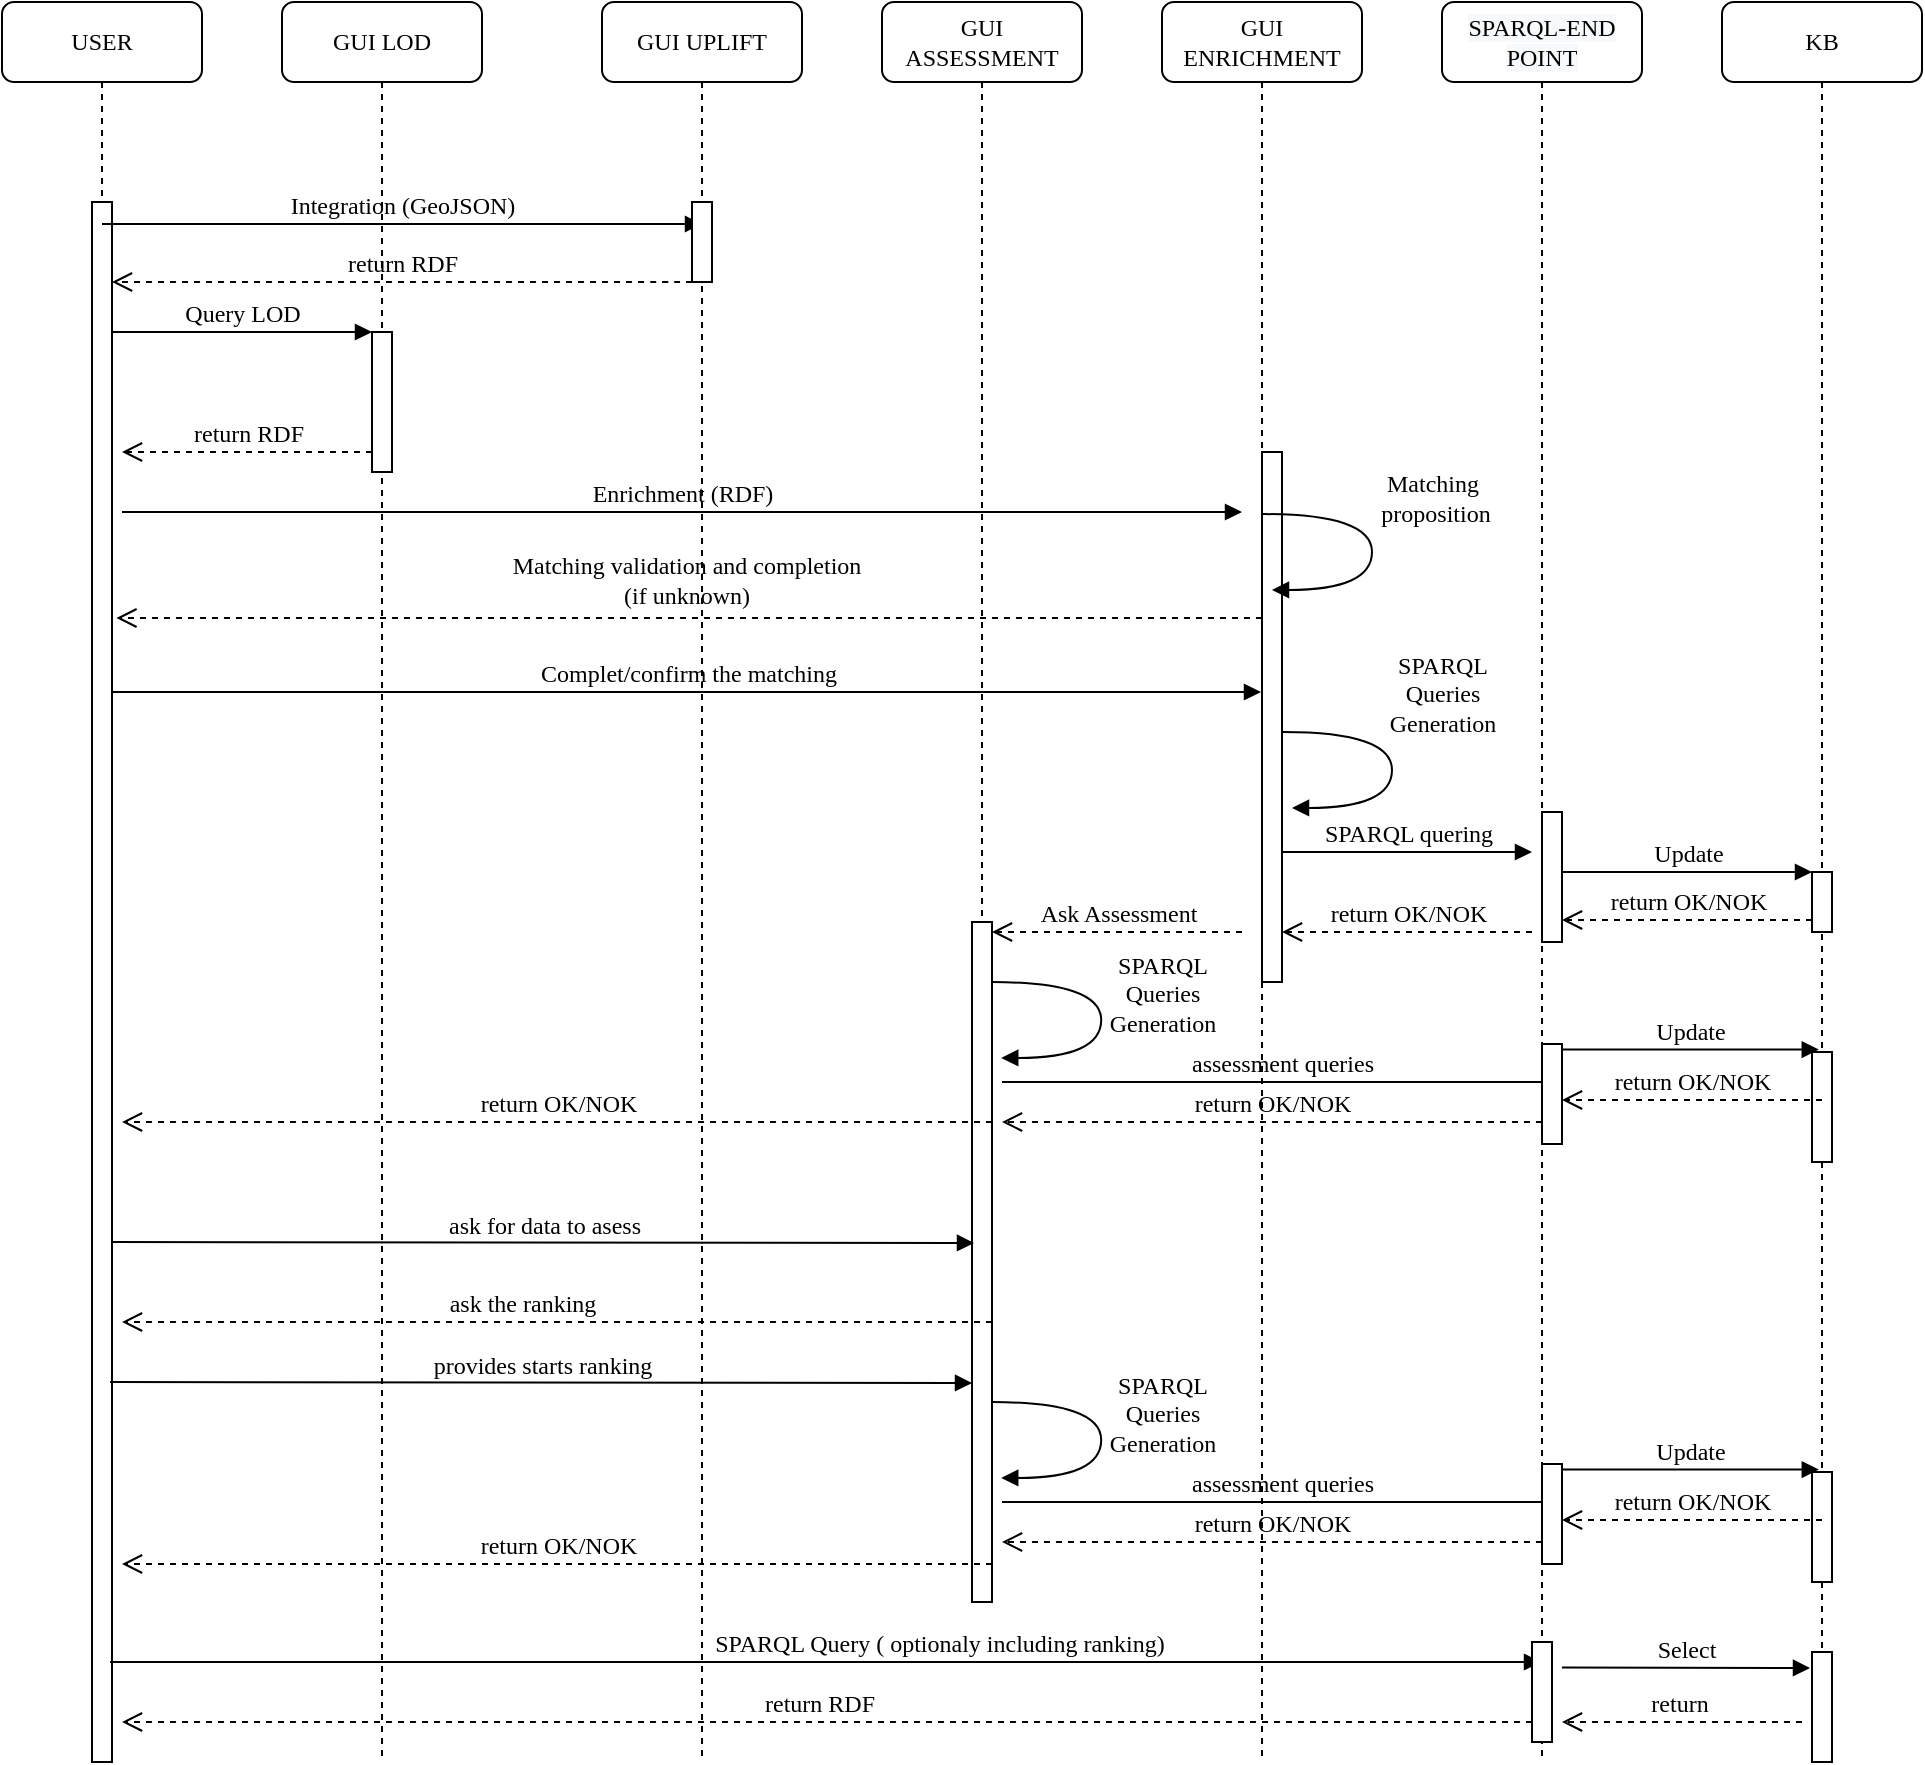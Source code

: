 <mxfile version="15.0.4" type="github">
  <diagram name="Page-1" id="13e1069c-82ec-6db2-03f1-153e76fe0fe0">
    <mxGraphModel dx="1038" dy="689" grid="1" gridSize="10" guides="1" tooltips="1" connect="1" arrows="1" fold="1" page="1" pageScale="1" pageWidth="1100" pageHeight="850" background="none" math="0" shadow="0">
      <root>
        <mxCell id="0" />
        <mxCell id="1" parent="0" />
        <mxCell id="7baba1c4bc27f4b0-2" value="GUI LOD" style="shape=umlLifeline;perimeter=lifelinePerimeter;whiteSpace=wrap;html=1;container=1;collapsible=0;recursiveResize=0;outlineConnect=0;rounded=1;shadow=0;comic=0;labelBackgroundColor=none;strokeWidth=1;fontFamily=Verdana;fontSize=12;align=center;" parent="1" vertex="1">
          <mxGeometry x="240" y="80" width="100" height="880" as="geometry" />
        </mxCell>
        <mxCell id="7baba1c4bc27f4b0-10" value="" style="html=1;points=[];perimeter=orthogonalPerimeter;rounded=0;shadow=0;comic=0;labelBackgroundColor=none;strokeWidth=1;fontFamily=Verdana;fontSize=12;align=center;" parent="7baba1c4bc27f4b0-2" vertex="1">
          <mxGeometry x="45" y="165" width="10" height="70" as="geometry" />
        </mxCell>
        <mxCell id="7baba1c4bc27f4b0-3" value="GUI UPLIFT" style="shape=umlLifeline;perimeter=lifelinePerimeter;whiteSpace=wrap;html=1;container=1;collapsible=0;recursiveResize=0;outlineConnect=0;rounded=1;shadow=0;comic=0;labelBackgroundColor=none;strokeWidth=1;fontFamily=Verdana;fontSize=12;align=center;" parent="1" vertex="1">
          <mxGeometry x="400" y="80" width="100" height="880" as="geometry" />
        </mxCell>
        <mxCell id="7baba1c4bc27f4b0-4" value="GUI&lt;br&gt;ASSESSMENT" style="shape=umlLifeline;perimeter=lifelinePerimeter;whiteSpace=wrap;html=1;container=1;collapsible=0;recursiveResize=0;outlineConnect=0;rounded=1;shadow=0;comic=0;labelBackgroundColor=none;strokeWidth=1;fontFamily=Verdana;fontSize=12;align=center;" parent="1" vertex="1">
          <mxGeometry x="540" y="80" width="100" height="640" as="geometry" />
        </mxCell>
        <mxCell id="7baba1c4bc27f4b0-5" value="&lt;span&gt;GUI ENRICHMENT&lt;/span&gt;" style="shape=umlLifeline;perimeter=lifelinePerimeter;whiteSpace=wrap;html=1;container=1;collapsible=0;recursiveResize=0;outlineConnect=0;rounded=1;shadow=0;comic=0;labelBackgroundColor=none;strokeWidth=1;fontFamily=Verdana;fontSize=12;align=center;" parent="1" vertex="1">
          <mxGeometry x="680" y="80" width="100" height="880" as="geometry" />
        </mxCell>
        <mxCell id="7baba1c4bc27f4b0-6" value="&lt;span style=&quot;color: rgb(0 , 0 , 0) ; font-family: &amp;#34;verdana&amp;#34; ; font-size: 12px ; font-style: normal ; font-weight: 400 ; letter-spacing: normal ; text-align: center ; text-indent: 0px ; text-transform: none ; word-spacing: 0px ; background-color: rgb(248 , 249 , 250) ; display: inline ; float: none&quot;&gt;SPARQL-END POINT&lt;/span&gt;" style="shape=umlLifeline;perimeter=lifelinePerimeter;whiteSpace=wrap;html=1;container=1;collapsible=0;recursiveResize=0;outlineConnect=0;rounded=1;shadow=0;comic=0;labelBackgroundColor=none;strokeWidth=1;fontFamily=Verdana;fontSize=12;align=center;" parent="1" vertex="1">
          <mxGeometry x="820" y="80" width="100" height="880" as="geometry" />
        </mxCell>
        <mxCell id="7baba1c4bc27f4b0-7" value="KB" style="shape=umlLifeline;perimeter=lifelinePerimeter;whiteSpace=wrap;html=1;container=1;collapsible=0;recursiveResize=0;outlineConnect=0;rounded=1;shadow=0;comic=0;labelBackgroundColor=none;strokeWidth=1;fontFamily=Verdana;fontSize=12;align=center;" parent="1" vertex="1">
          <mxGeometry x="960" y="80" width="100" height="880" as="geometry" />
        </mxCell>
        <mxCell id="7baba1c4bc27f4b0-8" value="USER" style="shape=umlLifeline;perimeter=lifelinePerimeter;whiteSpace=wrap;html=1;container=1;collapsible=0;recursiveResize=0;outlineConnect=0;rounded=1;shadow=0;comic=0;labelBackgroundColor=none;strokeWidth=1;fontFamily=Verdana;fontSize=12;align=center;" parent="1" vertex="1">
          <mxGeometry x="100" y="80" width="100" height="880" as="geometry" />
        </mxCell>
        <mxCell id="7baba1c4bc27f4b0-9" value="" style="html=1;points=[];perimeter=orthogonalPerimeter;rounded=0;shadow=0;comic=0;labelBackgroundColor=none;strokeWidth=1;fontFamily=Verdana;fontSize=12;align=center;" parent="7baba1c4bc27f4b0-8" vertex="1">
          <mxGeometry x="45" y="100" width="10" height="780" as="geometry" />
        </mxCell>
        <mxCell id="7baba1c4bc27f4b0-21" value="Matching validation and completion &lt;br&gt;(if unknown)" style="html=1;verticalAlign=bottom;endArrow=open;dashed=1;endSize=8;labelBackgroundColor=none;fontFamily=Verdana;fontSize=12;edgeStyle=elbowEdgeStyle;elbow=vertical;entryX=1.22;entryY=0.393;entryDx=0;entryDy=0;entryPerimeter=0;" parent="1" edge="1">
          <mxGeometry x="0.005" y="-2" relative="1" as="geometry">
            <mxPoint x="157.2" y="387.92" as="targetPoint" />
            <Array as="points">
              <mxPoint x="370" y="388" />
              <mxPoint x="240" y="388" />
              <mxPoint x="330" y="390" />
              <mxPoint x="340" y="375" />
              <mxPoint x="430" y="354" />
              <mxPoint x="700" y="295" />
            </Array>
            <mxPoint x="730" y="388" as="sourcePoint" />
            <mxPoint as="offset" />
          </mxGeometry>
        </mxCell>
        <mxCell id="7baba1c4bc27f4b0-25" value="" style="html=1;points=[];perimeter=orthogonalPerimeter;rounded=0;shadow=0;comic=0;labelBackgroundColor=none;strokeColor=#000000;strokeWidth=1;fillColor=#FFFFFF;fontFamily=Verdana;fontSize=12;fontColor=#000000;align=center;" parent="1" vertex="1">
          <mxGeometry x="1005" y="515" width="10" height="30" as="geometry" />
        </mxCell>
        <mxCell id="7baba1c4bc27f4b0-26" value="Update" style="html=1;verticalAlign=bottom;endArrow=block;entryX=0;entryY=0;labelBackgroundColor=none;fontFamily=Verdana;fontSize=12;" parent="1" source="7baba1c4bc27f4b0-22" target="7baba1c4bc27f4b0-25" edge="1">
          <mxGeometry relative="1" as="geometry">
            <mxPoint x="930" y="395" as="sourcePoint" />
          </mxGeometry>
        </mxCell>
        <mxCell id="7baba1c4bc27f4b0-30" value="return RDF" style="html=1;verticalAlign=bottom;endArrow=open;dashed=1;endSize=8;labelBackgroundColor=none;fontFamily=Verdana;fontSize=12;edgeStyle=elbowEdgeStyle;elbow=vertical;" parent="1" source="Sm2UaVznvo7fTfyKcksD-13" edge="1">
          <mxGeometry relative="1" as="geometry">
            <mxPoint x="155" y="220" as="targetPoint" />
            <Array as="points">
              <mxPoint x="430" y="220" />
            </Array>
            <mxPoint x="870" y="220" as="sourcePoint" />
          </mxGeometry>
        </mxCell>
        <mxCell id="7baba1c4bc27f4b0-11" value="Query LOD" style="html=1;verticalAlign=bottom;endArrow=block;entryX=0;entryY=0;labelBackgroundColor=none;fontFamily=Verdana;fontSize=12;edgeStyle=elbowEdgeStyle;elbow=vertical;" parent="1" target="7baba1c4bc27f4b0-10" edge="1">
          <mxGeometry relative="1" as="geometry">
            <mxPoint x="155" y="245" as="sourcePoint" />
          </mxGeometry>
        </mxCell>
        <mxCell id="Sm2UaVznvo7fTfyKcksD-2" value="return RDF" style="html=1;verticalAlign=bottom;endArrow=open;dashed=1;endSize=8;labelBackgroundColor=none;fontFamily=Verdana;fontSize=12;edgeStyle=elbowEdgeStyle;elbow=vertical;" edge="1" parent="1" source="7baba1c4bc27f4b0-10">
          <mxGeometry relative="1" as="geometry">
            <mxPoint x="160" y="305" as="targetPoint" />
            <Array as="points">
              <mxPoint x="210" y="305" />
              <mxPoint x="280" y="360" />
            </Array>
            <mxPoint x="735" y="335" as="sourcePoint" />
          </mxGeometry>
        </mxCell>
        <mxCell id="Sm2UaVznvo7fTfyKcksD-3" value="Enrichment (RDF)" style="html=1;verticalAlign=bottom;endArrow=block;labelBackgroundColor=none;fontFamily=Verdana;fontSize=12;edgeStyle=elbowEdgeStyle;elbow=vertical;" edge="1" parent="1">
          <mxGeometry relative="1" as="geometry">
            <mxPoint x="160" y="335" as="sourcePoint" />
            <mxPoint x="720" y="335" as="targetPoint" />
          </mxGeometry>
        </mxCell>
        <mxCell id="Sm2UaVznvo7fTfyKcksD-10" value="Complet/confirm the matching" style="html=1;verticalAlign=bottom;endArrow=block;labelBackgroundColor=none;fontFamily=Verdana;fontSize=12;" edge="1" parent="1">
          <mxGeometry relative="1" as="geometry">
            <mxPoint x="155" y="425" as="sourcePoint" />
            <mxPoint x="729.5" y="425" as="targetPoint" />
          </mxGeometry>
        </mxCell>
        <mxCell id="7baba1c4bc27f4b0-13" value="" style="html=1;points=[];perimeter=orthogonalPerimeter;rounded=0;shadow=0;comic=0;labelBackgroundColor=none;strokeWidth=1;fontFamily=Verdana;fontSize=12;align=center;" parent="1" vertex="1">
          <mxGeometry x="730" y="305" width="10" height="265" as="geometry" />
        </mxCell>
        <mxCell id="7baba1c4bc27f4b0-22" value="" style="html=1;points=[];perimeter=orthogonalPerimeter;rounded=0;shadow=0;comic=0;labelBackgroundColor=none;strokeWidth=1;fontFamily=Verdana;fontSize=12;align=center;" parent="1" vertex="1">
          <mxGeometry x="870" y="485" width="10" height="65" as="geometry" />
        </mxCell>
        <mxCell id="7baba1c4bc27f4b0-23" value="SPARQL quering" style="html=1;verticalAlign=bottom;endArrow=block;labelBackgroundColor=none;fontFamily=Verdana;fontSize=12;" parent="1" source="7baba1c4bc27f4b0-13" edge="1">
          <mxGeometry relative="1" as="geometry">
            <mxPoint x="795" y="465" as="sourcePoint" />
            <mxPoint x="865" y="505" as="targetPoint" />
            <Array as="points">
              <mxPoint x="795" y="505" />
            </Array>
          </mxGeometry>
        </mxCell>
        <mxCell id="Sm2UaVznvo7fTfyKcksD-7" value="Matching&lt;br&gt;&amp;nbsp;proposition" style="html=1;verticalAlign=bottom;endArrow=block;labelBackgroundColor=none;fontFamily=Verdana;fontSize=12;elbow=vertical;edgeStyle=orthogonalEdgeStyle;curved=1;entryX=1;entryY=0.286;entryPerimeter=0;exitX=1.038;exitY=0.345;exitPerimeter=0;" edge="1" parent="1">
          <mxGeometry x="-0.108" y="30" relative="1" as="geometry">
            <mxPoint x="730.38" y="336.04" as="sourcePoint" />
            <mxPoint x="735" y="373.96" as="targetPoint" />
            <Array as="points">
              <mxPoint x="785" y="335.94" />
              <mxPoint x="785" y="373.94" />
            </Array>
            <mxPoint as="offset" />
          </mxGeometry>
        </mxCell>
        <mxCell id="Sm2UaVznvo7fTfyKcksD-11" value="SPARQL&lt;br&gt;Queries&lt;br&gt;Generation" style="html=1;verticalAlign=bottom;endArrow=block;labelBackgroundColor=none;fontFamily=Verdana;fontSize=12;elbow=vertical;edgeStyle=orthogonalEdgeStyle;curved=1;entryX=1;entryY=0.286;entryPerimeter=0;exitX=1.038;exitY=0.345;exitPerimeter=0;" edge="1" parent="1">
          <mxGeometry x="-0.164" y="25" relative="1" as="geometry">
            <mxPoint x="740.38" y="445.04" as="sourcePoint" />
            <mxPoint x="745" y="482.96" as="targetPoint" />
            <Array as="points">
              <mxPoint x="795" y="444.94" />
              <mxPoint x="795" y="482.94" />
            </Array>
            <mxPoint as="offset" />
          </mxGeometry>
        </mxCell>
        <mxCell id="Sm2UaVznvo7fTfyKcksD-12" value="Integration (GeoJSON)" style="html=1;verticalAlign=bottom;endArrow=block;labelBackgroundColor=none;fontFamily=Verdana;fontSize=12;edgeStyle=elbowEdgeStyle;elbow=vertical;" edge="1" parent="1">
          <mxGeometry relative="1" as="geometry">
            <mxPoint x="150" y="191" as="sourcePoint" />
            <mxPoint x="450" y="191" as="targetPoint" />
          </mxGeometry>
        </mxCell>
        <mxCell id="Sm2UaVznvo7fTfyKcksD-13" value="" style="html=1;points=[];perimeter=orthogonalPerimeter;rounded=0;shadow=0;comic=0;labelBackgroundColor=none;strokeWidth=1;fontFamily=Verdana;fontSize=12;align=center;" vertex="1" parent="1">
          <mxGeometry x="445" y="180" width="10" height="40" as="geometry" />
        </mxCell>
        <mxCell id="Sm2UaVznvo7fTfyKcksD-17" value="" style="html=1;points=[];perimeter=orthogonalPerimeter;rounded=0;shadow=0;comic=0;labelBackgroundColor=none;strokeWidth=1;fontFamily=Verdana;fontSize=12;align=center;" vertex="1" parent="1">
          <mxGeometry x="585" y="540" width="10" height="340" as="geometry" />
        </mxCell>
        <mxCell id="Sm2UaVznvo7fTfyKcksD-18" value="Ask Assessment" style="html=1;verticalAlign=bottom;endArrow=open;dashed=1;endSize=8;labelBackgroundColor=none;fontFamily=Verdana;fontSize=12;edgeStyle=elbowEdgeStyle;elbow=vertical;" edge="1" parent="1">
          <mxGeometry relative="1" as="geometry">
            <mxPoint x="595" y="545" as="targetPoint" />
            <Array as="points">
              <mxPoint x="645" y="545" />
              <mxPoint x="715" y="600" />
            </Array>
            <mxPoint x="720" y="545" as="sourcePoint" />
          </mxGeometry>
        </mxCell>
        <mxCell id="Sm2UaVznvo7fTfyKcksD-19" value="return OK/NOK" style="html=1;verticalAlign=bottom;endArrow=open;dashed=1;endSize=8;labelBackgroundColor=none;fontFamily=Verdana;fontSize=12;edgeStyle=elbowEdgeStyle;elbow=vertical;" edge="1" parent="1">
          <mxGeometry relative="1" as="geometry">
            <mxPoint x="880" y="539" as="targetPoint" />
            <Array as="points">
              <mxPoint x="930" y="539" />
              <mxPoint x="1000" y="594" />
            </Array>
            <mxPoint x="1005" y="539" as="sourcePoint" />
          </mxGeometry>
        </mxCell>
        <mxCell id="Sm2UaVznvo7fTfyKcksD-20" value="return OK/NOK" style="html=1;verticalAlign=bottom;endArrow=open;dashed=1;endSize=8;labelBackgroundColor=none;fontFamily=Verdana;fontSize=12;edgeStyle=elbowEdgeStyle;elbow=vertical;" edge="1" parent="1">
          <mxGeometry relative="1" as="geometry">
            <mxPoint x="740" y="545" as="targetPoint" />
            <Array as="points">
              <mxPoint x="790" y="545" />
              <mxPoint x="860" y="600" />
            </Array>
            <mxPoint x="865" y="545" as="sourcePoint" />
          </mxGeometry>
        </mxCell>
        <mxCell id="Sm2UaVznvo7fTfyKcksD-21" value="SPARQL&lt;br&gt;Queries&lt;br&gt;Generation" style="html=1;verticalAlign=bottom;endArrow=block;labelBackgroundColor=none;fontFamily=Verdana;fontSize=12;elbow=vertical;edgeStyle=orthogonalEdgeStyle;curved=1;entryX=1;entryY=0.286;entryPerimeter=0;exitX=1.038;exitY=0.345;exitPerimeter=0;" edge="1" parent="1">
          <mxGeometry x="0.187" y="30" relative="1" as="geometry">
            <mxPoint x="595.0" y="570.04" as="sourcePoint" />
            <mxPoint x="599.62" y="607.96" as="targetPoint" />
            <Array as="points">
              <mxPoint x="649.62" y="569.94" />
              <mxPoint x="649.62" y="607.94" />
            </Array>
            <mxPoint as="offset" />
          </mxGeometry>
        </mxCell>
        <mxCell id="Sm2UaVznvo7fTfyKcksD-22" value="assessment queries" style="html=1;verticalAlign=bottom;endArrow=block;labelBackgroundColor=none;fontFamily=Verdana;fontSize=12;" edge="1" parent="1">
          <mxGeometry relative="1" as="geometry">
            <mxPoint x="600" y="620" as="sourcePoint" />
            <mxPoint x="880" y="620" as="targetPoint" />
          </mxGeometry>
        </mxCell>
        <mxCell id="Sm2UaVznvo7fTfyKcksD-24" value="" style="html=1;points=[];perimeter=orthogonalPerimeter;rounded=0;shadow=0;comic=0;labelBackgroundColor=none;strokeColor=#000000;strokeWidth=1;fillColor=#FFFFFF;fontFamily=Verdana;fontSize=12;fontColor=#000000;align=center;" vertex="1" parent="1">
          <mxGeometry x="1005" y="605" width="10" height="55" as="geometry" />
        </mxCell>
        <mxCell id="Sm2UaVznvo7fTfyKcksD-25" value="Update" style="html=1;verticalAlign=bottom;endArrow=block;entryX=0.34;entryY=-0.022;labelBackgroundColor=none;fontFamily=Verdana;fontSize=12;entryDx=0;entryDy=0;entryPerimeter=0;" edge="1" parent="1" source="Sm2UaVznvo7fTfyKcksD-26" target="Sm2UaVznvo7fTfyKcksD-24">
          <mxGeometry relative="1" as="geometry">
            <mxPoint x="930" y="485" as="sourcePoint" />
          </mxGeometry>
        </mxCell>
        <mxCell id="Sm2UaVznvo7fTfyKcksD-26" value="" style="html=1;points=[];perimeter=orthogonalPerimeter;rounded=0;shadow=0;comic=0;labelBackgroundColor=none;strokeWidth=1;fontFamily=Verdana;fontSize=12;align=center;" vertex="1" parent="1">
          <mxGeometry x="870" y="601" width="10" height="50" as="geometry" />
        </mxCell>
        <mxCell id="Sm2UaVznvo7fTfyKcksD-27" value="return OK/NOK" style="html=1;verticalAlign=bottom;endArrow=open;dashed=1;endSize=8;labelBackgroundColor=none;fontFamily=Verdana;fontSize=12;edgeStyle=elbowEdgeStyle;elbow=vertical;" edge="1" parent="1">
          <mxGeometry relative="1" as="geometry">
            <mxPoint x="880" y="629" as="targetPoint" />
            <Array as="points">
              <mxPoint x="930" y="629" />
              <mxPoint x="1000" y="684" />
            </Array>
            <mxPoint x="1010" y="629" as="sourcePoint" />
          </mxGeometry>
        </mxCell>
        <mxCell id="Sm2UaVznvo7fTfyKcksD-28" value="return OK/NOK" style="html=1;verticalAlign=bottom;endArrow=open;dashed=1;endSize=8;labelBackgroundColor=none;fontFamily=Verdana;fontSize=12;edgeStyle=elbowEdgeStyle;elbow=vertical;" edge="1" parent="1">
          <mxGeometry relative="1" as="geometry">
            <mxPoint x="600" y="640" as="targetPoint" />
            <Array as="points">
              <mxPoint x="790" y="640" />
              <mxPoint x="860" y="695" />
            </Array>
            <mxPoint x="870" y="640" as="sourcePoint" />
          </mxGeometry>
        </mxCell>
        <mxCell id="Sm2UaVznvo7fTfyKcksD-29" value="return OK/NOK" style="html=1;verticalAlign=bottom;endArrow=open;dashed=1;endSize=8;labelBackgroundColor=none;fontFamily=Verdana;fontSize=12;edgeStyle=elbowEdgeStyle;elbow=vertical;" edge="1" parent="1">
          <mxGeometry relative="1" as="geometry">
            <mxPoint x="160" y="640" as="targetPoint" />
            <Array as="points">
              <mxPoint x="515" y="640" />
              <mxPoint x="585" y="695" />
            </Array>
            <mxPoint x="595" y="640" as="sourcePoint" />
          </mxGeometry>
        </mxCell>
        <mxCell id="Sm2UaVznvo7fTfyKcksD-31" value="ask for data to asess" style="html=1;verticalAlign=bottom;endArrow=block;labelBackgroundColor=none;fontFamily=Verdana;fontSize=12;edgeStyle=elbowEdgeStyle;elbow=vertical;entryX=0.1;entryY=0.474;entryDx=0;entryDy=0;entryPerimeter=0;" edge="1" parent="1" target="Sm2UaVznvo7fTfyKcksD-17">
          <mxGeometry relative="1" as="geometry">
            <mxPoint x="155" y="700" as="sourcePoint" />
            <mxPoint x="455" y="700" as="targetPoint" />
          </mxGeometry>
        </mxCell>
        <mxCell id="Sm2UaVznvo7fTfyKcksD-40" value="ask the ranking" style="html=1;verticalAlign=bottom;endArrow=open;dashed=1;endSize=8;labelBackgroundColor=none;fontFamily=Verdana;fontSize=12;edgeStyle=elbowEdgeStyle;elbow=vertical;" edge="1" parent="1">
          <mxGeometry x="0.081" relative="1" as="geometry">
            <mxPoint x="160" y="740" as="targetPoint" />
            <Array as="points">
              <mxPoint x="515" y="740" />
              <mxPoint x="585" y="795" />
            </Array>
            <mxPoint x="595" y="740" as="sourcePoint" />
            <mxPoint as="offset" />
          </mxGeometry>
        </mxCell>
        <mxCell id="Sm2UaVznvo7fTfyKcksD-41" value="provides starts ranking" style="html=1;verticalAlign=bottom;endArrow=block;labelBackgroundColor=none;fontFamily=Verdana;fontSize=12;edgeStyle=elbowEdgeStyle;elbow=vertical;entryX=0.1;entryY=0.474;entryDx=0;entryDy=0;entryPerimeter=0;" edge="1" parent="1">
          <mxGeometry relative="1" as="geometry">
            <mxPoint x="154" y="770" as="sourcePoint" />
            <mxPoint x="585" y="771.16" as="targetPoint" />
          </mxGeometry>
        </mxCell>
        <mxCell id="Sm2UaVznvo7fTfyKcksD-43" value="SPARQL&lt;br&gt;Queries&lt;br&gt;Generation" style="html=1;verticalAlign=bottom;endArrow=block;labelBackgroundColor=none;fontFamily=Verdana;fontSize=12;elbow=vertical;edgeStyle=orthogonalEdgeStyle;curved=1;entryX=1;entryY=0.286;entryPerimeter=0;exitX=1.038;exitY=0.345;exitPerimeter=0;" edge="1" parent="1">
          <mxGeometry x="0.187" y="30" relative="1" as="geometry">
            <mxPoint x="595" y="780.04" as="sourcePoint" />
            <mxPoint x="599.62" y="817.96" as="targetPoint" />
            <Array as="points">
              <mxPoint x="649.62" y="779.94" />
              <mxPoint x="649.62" y="817.94" />
            </Array>
            <mxPoint as="offset" />
          </mxGeometry>
        </mxCell>
        <mxCell id="Sm2UaVznvo7fTfyKcksD-44" value="assessment queries" style="html=1;verticalAlign=bottom;endArrow=block;labelBackgroundColor=none;fontFamily=Verdana;fontSize=12;" edge="1" parent="1">
          <mxGeometry relative="1" as="geometry">
            <mxPoint x="600" y="830" as="sourcePoint" />
            <mxPoint x="880" y="830" as="targetPoint" />
          </mxGeometry>
        </mxCell>
        <mxCell id="Sm2UaVznvo7fTfyKcksD-45" value="" style="html=1;points=[];perimeter=orthogonalPerimeter;rounded=0;shadow=0;comic=0;labelBackgroundColor=none;strokeColor=#000000;strokeWidth=1;fillColor=#FFFFFF;fontFamily=Verdana;fontSize=12;fontColor=#000000;align=center;" vertex="1" parent="1">
          <mxGeometry x="1005" y="815" width="10" height="55" as="geometry" />
        </mxCell>
        <mxCell id="Sm2UaVznvo7fTfyKcksD-46" value="Update" style="html=1;verticalAlign=bottom;endArrow=block;entryX=0.34;entryY=-0.022;labelBackgroundColor=none;fontFamily=Verdana;fontSize=12;entryDx=0;entryDy=0;entryPerimeter=0;" edge="1" parent="1" source="Sm2UaVznvo7fTfyKcksD-47" target="Sm2UaVznvo7fTfyKcksD-45">
          <mxGeometry relative="1" as="geometry">
            <mxPoint x="930" y="695" as="sourcePoint" />
          </mxGeometry>
        </mxCell>
        <mxCell id="Sm2UaVznvo7fTfyKcksD-47" value="" style="html=1;points=[];perimeter=orthogonalPerimeter;rounded=0;shadow=0;comic=0;labelBackgroundColor=none;strokeWidth=1;fontFamily=Verdana;fontSize=12;align=center;" vertex="1" parent="1">
          <mxGeometry x="870" y="811" width="10" height="50" as="geometry" />
        </mxCell>
        <mxCell id="Sm2UaVznvo7fTfyKcksD-48" value="return OK/NOK" style="html=1;verticalAlign=bottom;endArrow=open;dashed=1;endSize=8;labelBackgroundColor=none;fontFamily=Verdana;fontSize=12;edgeStyle=elbowEdgeStyle;elbow=vertical;" edge="1" parent="1">
          <mxGeometry relative="1" as="geometry">
            <mxPoint x="880" y="839" as="targetPoint" />
            <Array as="points">
              <mxPoint x="930" y="839" />
              <mxPoint x="1000" y="894" />
            </Array>
            <mxPoint x="1010" y="839" as="sourcePoint" />
          </mxGeometry>
        </mxCell>
        <mxCell id="Sm2UaVznvo7fTfyKcksD-49" value="return OK/NOK" style="html=1;verticalAlign=bottom;endArrow=open;dashed=1;endSize=8;labelBackgroundColor=none;fontFamily=Verdana;fontSize=12;edgeStyle=elbowEdgeStyle;elbow=vertical;" edge="1" parent="1">
          <mxGeometry relative="1" as="geometry">
            <mxPoint x="600" y="850" as="targetPoint" />
            <Array as="points">
              <mxPoint x="790" y="850" />
              <mxPoint x="860" y="905" />
            </Array>
            <mxPoint x="870" y="850" as="sourcePoint" />
          </mxGeometry>
        </mxCell>
        <mxCell id="Sm2UaVznvo7fTfyKcksD-50" value="return OK/NOK" style="html=1;verticalAlign=bottom;endArrow=open;dashed=1;endSize=8;labelBackgroundColor=none;fontFamily=Verdana;fontSize=12;edgeStyle=elbowEdgeStyle;elbow=vertical;" edge="1" parent="1">
          <mxGeometry relative="1" as="geometry">
            <mxPoint x="160" y="861" as="targetPoint" />
            <Array as="points">
              <mxPoint x="515" y="861" />
              <mxPoint x="585" y="916" />
            </Array>
            <mxPoint x="595" y="861" as="sourcePoint" />
          </mxGeometry>
        </mxCell>
        <mxCell id="Sm2UaVznvo7fTfyKcksD-51" value="SPARQL Query ( optionaly including ranking)&amp;nbsp;" style="html=1;verticalAlign=bottom;endArrow=block;labelBackgroundColor=none;fontFamily=Verdana;fontSize=12;edgeStyle=elbowEdgeStyle;elbow=vertical;" edge="1" parent="1" target="7baba1c4bc27f4b0-6">
          <mxGeometry x="0.163" relative="1" as="geometry">
            <mxPoint x="154" y="910" as="sourcePoint" />
            <mxPoint x="585" y="911.16" as="targetPoint" />
            <mxPoint as="offset" />
          </mxGeometry>
        </mxCell>
        <mxCell id="Sm2UaVznvo7fTfyKcksD-52" value="" style="html=1;points=[];perimeter=orthogonalPerimeter;rounded=0;shadow=0;comic=0;labelBackgroundColor=none;strokeWidth=1;fontFamily=Verdana;fontSize=12;align=center;" vertex="1" parent="1">
          <mxGeometry x="865" y="900" width="10" height="50" as="geometry" />
        </mxCell>
        <mxCell id="Sm2UaVznvo7fTfyKcksD-53" value="" style="html=1;points=[];perimeter=orthogonalPerimeter;rounded=0;shadow=0;comic=0;labelBackgroundColor=none;strokeColor=#000000;strokeWidth=1;fillColor=#FFFFFF;fontFamily=Verdana;fontSize=12;fontColor=#000000;align=center;" vertex="1" parent="1">
          <mxGeometry x="1005" y="905" width="10" height="55" as="geometry" />
        </mxCell>
        <mxCell id="Sm2UaVznvo7fTfyKcksD-54" value="Select" style="html=1;verticalAlign=bottom;endArrow=block;labelBackgroundColor=none;fontFamily=Verdana;fontSize=12;exitX=1.5;exitY=0.256;exitDx=0;exitDy=0;exitPerimeter=0;" edge="1" parent="1" source="Sm2UaVznvo7fTfyKcksD-52">
          <mxGeometry relative="1" as="geometry">
            <mxPoint x="900" y="912.79" as="sourcePoint" />
            <mxPoint x="1004" y="913" as="targetPoint" />
          </mxGeometry>
        </mxCell>
        <mxCell id="Sm2UaVznvo7fTfyKcksD-56" value="return&amp;nbsp;" style="html=1;verticalAlign=bottom;endArrow=open;dashed=1;endSize=8;labelBackgroundColor=none;fontFamily=Verdana;fontSize=12;elbow=vertical;entryX=1.5;entryY=0.8;entryDx=0;entryDy=0;entryPerimeter=0;" edge="1" parent="1" target="Sm2UaVznvo7fTfyKcksD-52">
          <mxGeometry relative="1" as="geometry">
            <mxPoint x="940" y="940" as="targetPoint" />
            <mxPoint x="1000" y="940" as="sourcePoint" />
          </mxGeometry>
        </mxCell>
        <mxCell id="Sm2UaVznvo7fTfyKcksD-58" value="return RDF&amp;nbsp;" style="html=1;verticalAlign=bottom;endArrow=open;dashed=1;endSize=8;labelBackgroundColor=none;fontFamily=Verdana;fontSize=12;elbow=vertical;" edge="1" parent="1">
          <mxGeometry x="0.007" relative="1" as="geometry">
            <mxPoint x="160" y="940" as="targetPoint" />
            <mxPoint x="865" y="940" as="sourcePoint" />
            <mxPoint as="offset" />
          </mxGeometry>
        </mxCell>
      </root>
    </mxGraphModel>
  </diagram>
</mxfile>
